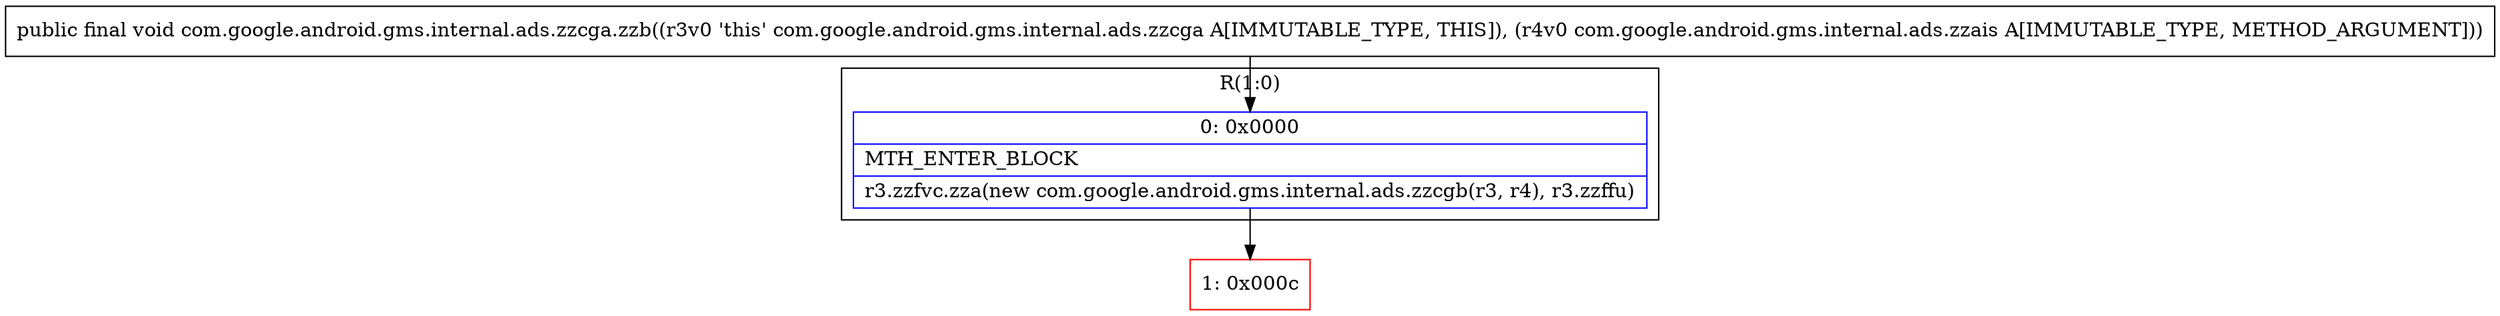 digraph "CFG forcom.google.android.gms.internal.ads.zzcga.zzb(Lcom\/google\/android\/gms\/internal\/ads\/zzais;)V" {
subgraph cluster_Region_1316940904 {
label = "R(1:0)";
node [shape=record,color=blue];
Node_0 [shape=record,label="{0\:\ 0x0000|MTH_ENTER_BLOCK\l|r3.zzfvc.zza(new com.google.android.gms.internal.ads.zzcgb(r3, r4), r3.zzffu)\l}"];
}
Node_1 [shape=record,color=red,label="{1\:\ 0x000c}"];
MethodNode[shape=record,label="{public final void com.google.android.gms.internal.ads.zzcga.zzb((r3v0 'this' com.google.android.gms.internal.ads.zzcga A[IMMUTABLE_TYPE, THIS]), (r4v0 com.google.android.gms.internal.ads.zzais A[IMMUTABLE_TYPE, METHOD_ARGUMENT])) }"];
MethodNode -> Node_0;
Node_0 -> Node_1;
}

